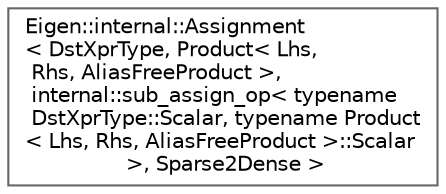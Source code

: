 digraph "Graphical Class Hierarchy"
{
 // LATEX_PDF_SIZE
  bgcolor="transparent";
  edge [fontname=Helvetica,fontsize=10,labelfontname=Helvetica,labelfontsize=10];
  node [fontname=Helvetica,fontsize=10,shape=box,height=0.2,width=0.4];
  rankdir="LR";
  Node0 [id="Node000000",label="Eigen::internal::Assignment\l\< DstXprType, Product\< Lhs,\l Rhs, AliasFreeProduct \>,\l internal::sub_assign_op\< typename\l DstXprType::Scalar, typename Product\l\< Lhs, Rhs, AliasFreeProduct \>::Scalar\l \>, Sparse2Dense \>",height=0.2,width=0.4,color="grey40", fillcolor="white", style="filled",URL="$structEigen_1_1internal_1_1Assignment_3_01DstXprType_00_01Product_3_01Lhs_00_01Rhs_00_01AliasFre65d37c39a13f7cc04d9d55f55def8517.html",tooltip=" "];
}
